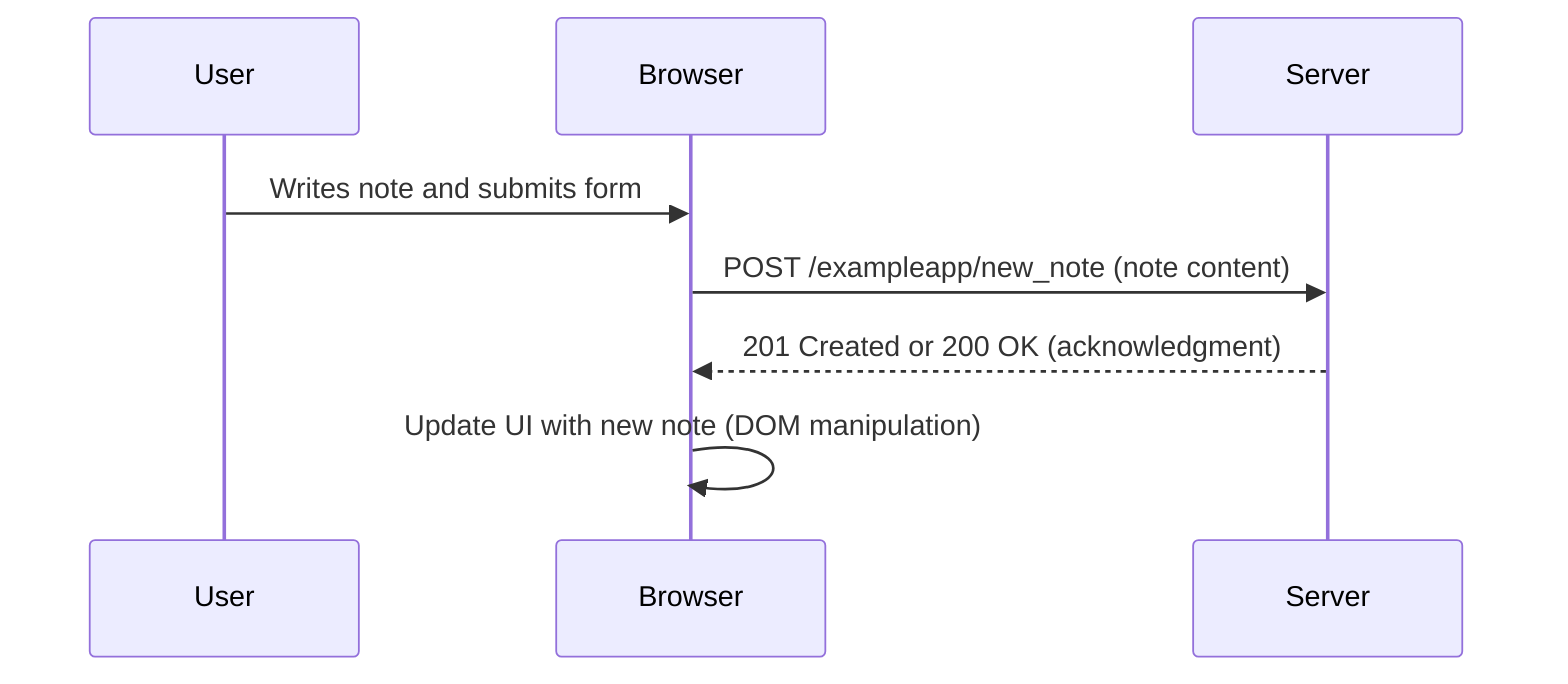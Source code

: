 sequenceDiagram
    participant User
    participant Browser
    participant Server

    User->>Browser: Writes note and submits form
    Browser->>Server: POST /exampleapp/new_note (note content)
    Server-->>Browser: 201 Created or 200 OK (acknowledgment)
    Browser->>Browser: Update UI with new note (DOM manipulation)